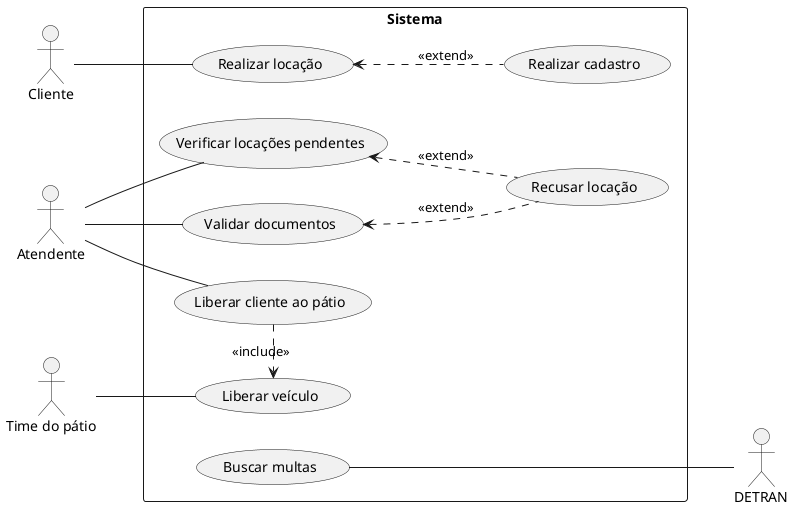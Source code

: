 @startuml
left to right direction
actor Cliente as cliente
actor Atendente as atendente
actor :Time do pátio: as patio
actor DETRAN as detran
rectangle Sistema {
    usecase "Realizar locação" as UC1
    usecase "Realizar cadastro" as UC2
    usecase "Validar documentos" as UC3
    usecase "Recusar locação" as UC4
    usecase "Verificar locações pendentes" as UC5
    usecase "Liberar cliente ao pátio" as UC6
    usecase "Liberar veículo" as UC7
    usecase "Buscar multas" as UC8

    UC2 -up.> UC1 : << extend >>

    UC4 -up.> UC3 : << extend >>
    UC4 -up.> UC5 : << extend >>

    UC6 .> UC7 : << include >>
}

cliente -- UC1

atendente -- UC3
atendente -- UC5
atendente -- UC6

patio -- UC7

detran -up-- UC8

@enduml
